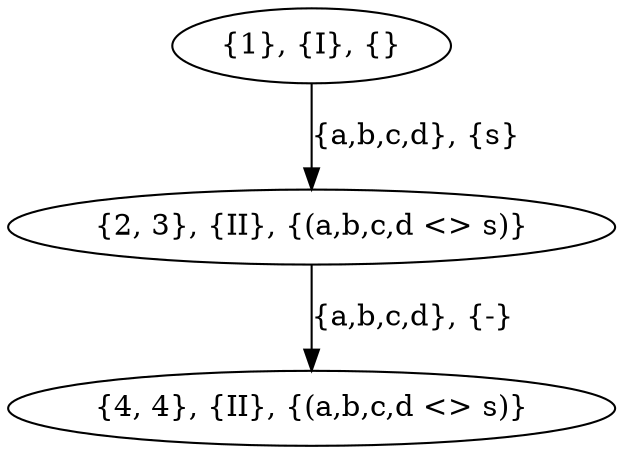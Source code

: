 digraph {
  "{1}, {I}, {}" ->  "{2, 3}, {II}, {(a,b,c,d <> s)}" [label="{a,b,c,d}, {s}", gp1="a,b,c,d", gp2="s"]
  "{2, 3}, {II}, {(a,b,c,d <> s)}" ->  "{4, 4}, {II}, {(a,b,c,d <> s)}" [label="{a,b,c,d}, {-}", gp1="a,b,c,d", gp2="-"]
}
